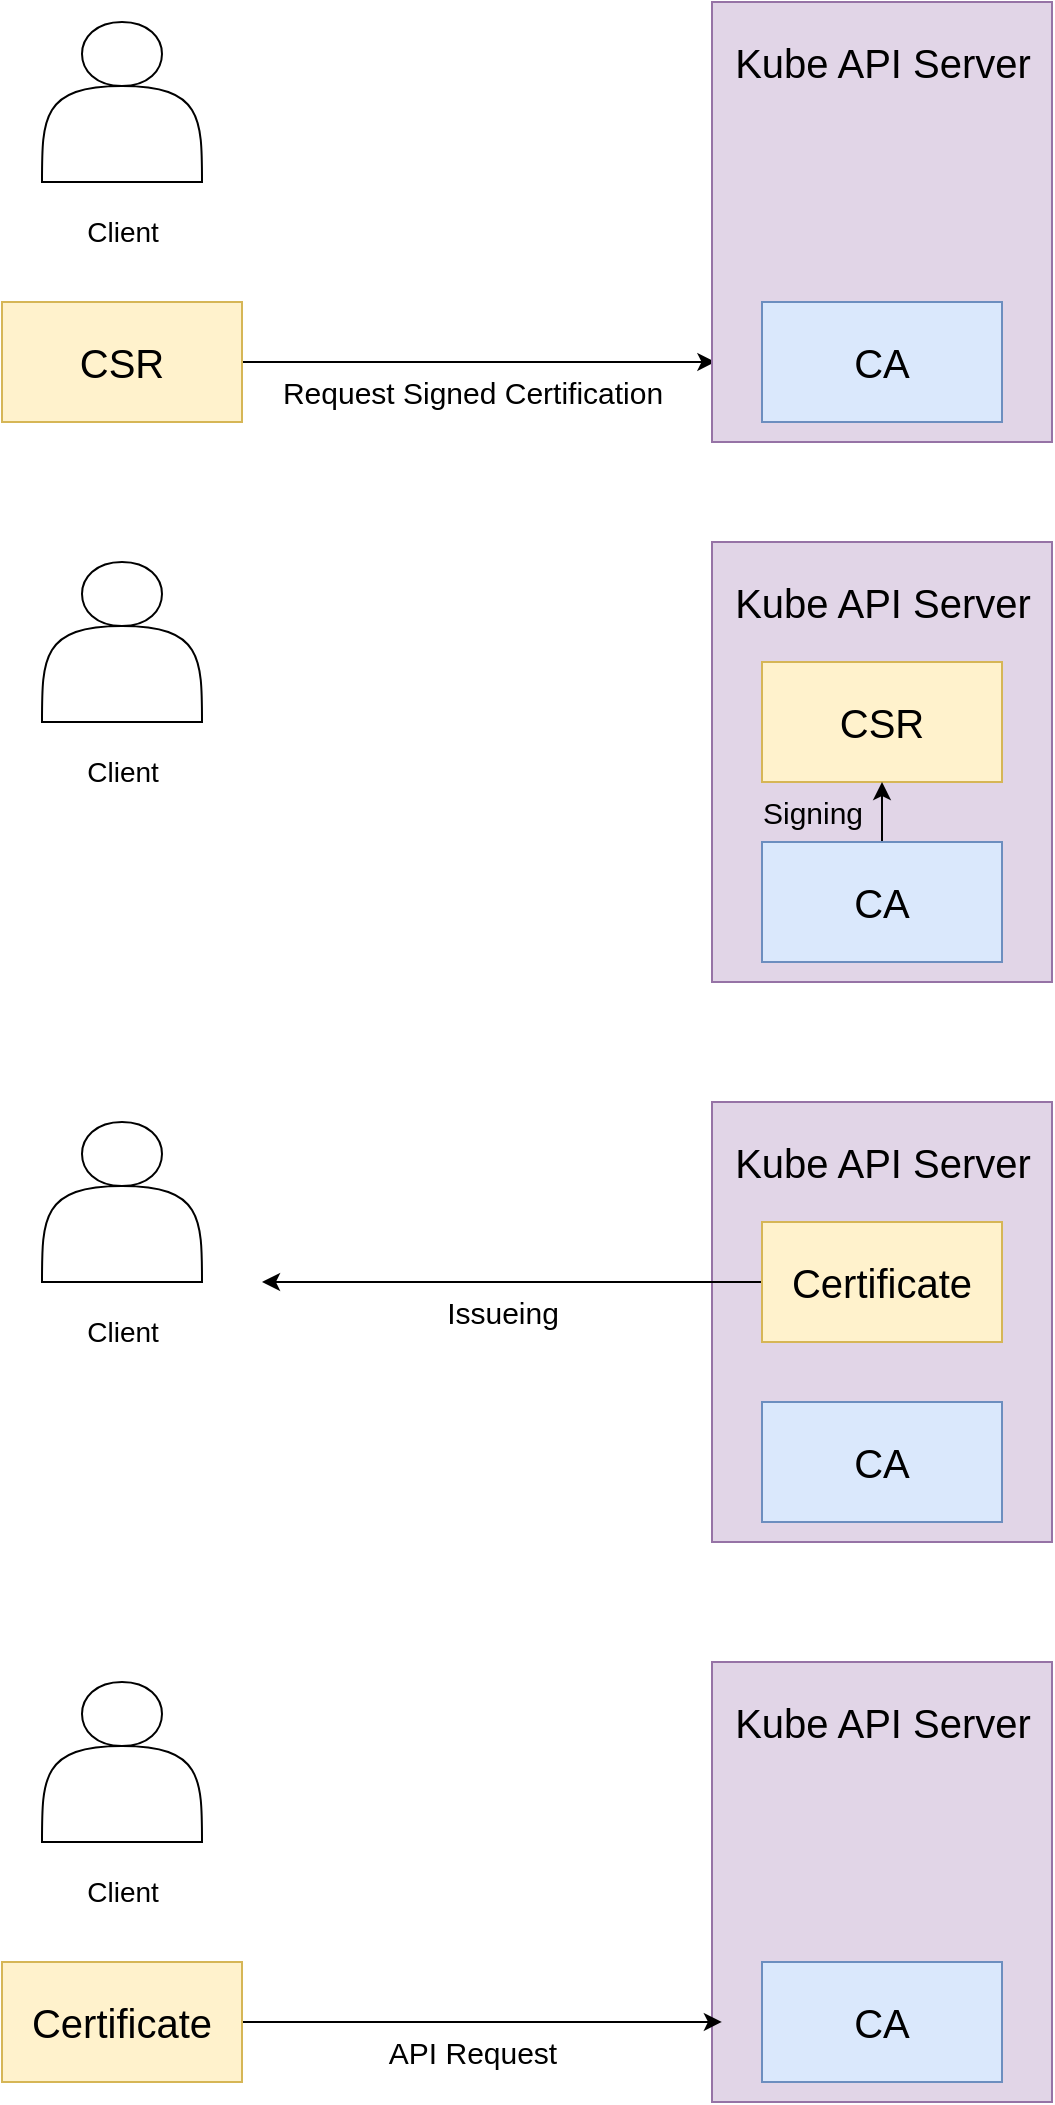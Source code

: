 <mxfile version="20.4.2" type="github">
  <diagram id="h2gcmPvjwXwlQ4TGfKZ5" name="페이지-1">
    <mxGraphModel dx="782" dy="436" grid="1" gridSize="10" guides="1" tooltips="1" connect="1" arrows="1" fold="1" page="1" pageScale="1" pageWidth="827" pageHeight="1169" math="0" shadow="0">
      <root>
        <mxCell id="0" />
        <mxCell id="1" parent="0" />
        <mxCell id="IPxKtV7yVm_dmG0t6wno-19" value="" style="rounded=0;whiteSpace=wrap;html=1;fontSize=14;fillColor=#e1d5e7;strokeColor=#9673a6;" vertex="1" parent="1">
          <mxGeometry x="465" y="320" width="170" height="220" as="geometry" />
        </mxCell>
        <mxCell id="IPxKtV7yVm_dmG0t6wno-7" style="edgeStyle=orthogonalEdgeStyle;rounded=0;orthogonalLoop=1;jettySize=auto;html=1;entryX=0.01;entryY=0.818;entryDx=0;entryDy=0;entryPerimeter=0;fontSize=20;" edge="1" parent="1" source="IPxKtV7yVm_dmG0t6wno-1" target="IPxKtV7yVm_dmG0t6wno-4">
          <mxGeometry relative="1" as="geometry">
            <Array as="points" />
          </mxGeometry>
        </mxCell>
        <mxCell id="IPxKtV7yVm_dmG0t6wno-1" value="&lt;font style=&quot;font-size: 20px;&quot;&gt;CSR&lt;/font&gt;" style="rounded=0;whiteSpace=wrap;html=1;fillColor=#fff2cc;strokeColor=#d6b656;" vertex="1" parent="1">
          <mxGeometry x="110" y="200" width="120" height="60" as="geometry" />
        </mxCell>
        <mxCell id="IPxKtV7yVm_dmG0t6wno-2" value="" style="shape=actor;whiteSpace=wrap;html=1;" vertex="1" parent="1">
          <mxGeometry x="130" y="60" width="80" height="80" as="geometry" />
        </mxCell>
        <mxCell id="IPxKtV7yVm_dmG0t6wno-3" value="Client" style="text;html=1;align=center;verticalAlign=middle;resizable=0;points=[];autosize=1;strokeColor=none;fillColor=none;fontSize=14;" vertex="1" parent="1">
          <mxGeometry x="140" y="150" width="60" height="30" as="geometry" />
        </mxCell>
        <mxCell id="IPxKtV7yVm_dmG0t6wno-4" value="" style="rounded=0;whiteSpace=wrap;html=1;fontSize=14;fillColor=#e1d5e7;strokeColor=#9673a6;" vertex="1" parent="1">
          <mxGeometry x="465" y="50" width="170" height="220" as="geometry" />
        </mxCell>
        <mxCell id="IPxKtV7yVm_dmG0t6wno-5" value="CA" style="rounded=0;whiteSpace=wrap;html=1;fontSize=20;fillColor=#dae8fc;strokeColor=#6c8ebf;" vertex="1" parent="1">
          <mxGeometry x="490" y="200" width="120" height="60" as="geometry" />
        </mxCell>
        <mxCell id="IPxKtV7yVm_dmG0t6wno-6" value="Kube API Server" style="text;html=1;align=center;verticalAlign=middle;resizable=0;points=[];autosize=1;strokeColor=none;fillColor=none;fontSize=20;" vertex="1" parent="1">
          <mxGeometry x="465" y="60" width="170" height="40" as="geometry" />
        </mxCell>
        <mxCell id="IPxKtV7yVm_dmG0t6wno-8" value="Request Signed Certification" style="text;html=1;align=center;verticalAlign=middle;resizable=0;points=[];autosize=1;strokeColor=none;fillColor=none;fontSize=15;" vertex="1" parent="1">
          <mxGeometry x="240" y="230" width="210" height="30" as="geometry" />
        </mxCell>
        <mxCell id="IPxKtV7yVm_dmG0t6wno-16" value="&lt;font style=&quot;font-size: 20px;&quot;&gt;CSR&lt;/font&gt;" style="rounded=0;whiteSpace=wrap;html=1;fillColor=#fff2cc;strokeColor=#d6b656;" vertex="1" parent="1">
          <mxGeometry x="490" y="380" width="120" height="60" as="geometry" />
        </mxCell>
        <mxCell id="IPxKtV7yVm_dmG0t6wno-17" value="" style="shape=actor;whiteSpace=wrap;html=1;" vertex="1" parent="1">
          <mxGeometry x="130" y="330" width="80" height="80" as="geometry" />
        </mxCell>
        <mxCell id="IPxKtV7yVm_dmG0t6wno-18" value="Client" style="text;html=1;align=center;verticalAlign=middle;resizable=0;points=[];autosize=1;strokeColor=none;fillColor=none;fontSize=14;" vertex="1" parent="1">
          <mxGeometry x="140" y="420" width="60" height="30" as="geometry" />
        </mxCell>
        <mxCell id="IPxKtV7yVm_dmG0t6wno-23" style="edgeStyle=orthogonalEdgeStyle;rounded=0;orthogonalLoop=1;jettySize=auto;html=1;entryX=0.5;entryY=1;entryDx=0;entryDy=0;fontSize=15;" edge="1" parent="1" source="IPxKtV7yVm_dmG0t6wno-20" target="IPxKtV7yVm_dmG0t6wno-16">
          <mxGeometry relative="1" as="geometry" />
        </mxCell>
        <mxCell id="IPxKtV7yVm_dmG0t6wno-20" value="CA" style="rounded=0;whiteSpace=wrap;html=1;fontSize=20;fillColor=#dae8fc;strokeColor=#6c8ebf;" vertex="1" parent="1">
          <mxGeometry x="490" y="470" width="120" height="60" as="geometry" />
        </mxCell>
        <mxCell id="IPxKtV7yVm_dmG0t6wno-21" value="Kube API Server" style="text;html=1;align=center;verticalAlign=middle;resizable=0;points=[];autosize=1;strokeColor=none;fillColor=none;fontSize=20;" vertex="1" parent="1">
          <mxGeometry x="465" y="330" width="170" height="40" as="geometry" />
        </mxCell>
        <mxCell id="IPxKtV7yVm_dmG0t6wno-25" value="Signing" style="text;html=1;align=center;verticalAlign=middle;resizable=0;points=[];autosize=1;strokeColor=none;fillColor=none;fontSize=15;" vertex="1" parent="1">
          <mxGeometry x="480" y="440" width="70" height="30" as="geometry" />
        </mxCell>
        <mxCell id="IPxKtV7yVm_dmG0t6wno-26" value="" style="rounded=0;whiteSpace=wrap;html=1;fontSize=14;fillColor=#e1d5e7;strokeColor=#9673a6;" vertex="1" parent="1">
          <mxGeometry x="465" y="600" width="170" height="220" as="geometry" />
        </mxCell>
        <mxCell id="IPxKtV7yVm_dmG0t6wno-34" style="edgeStyle=orthogonalEdgeStyle;rounded=0;orthogonalLoop=1;jettySize=auto;html=1;fontSize=15;" edge="1" parent="1" source="IPxKtV7yVm_dmG0t6wno-27">
          <mxGeometry relative="1" as="geometry">
            <mxPoint x="240" y="690" as="targetPoint" />
          </mxGeometry>
        </mxCell>
        <mxCell id="IPxKtV7yVm_dmG0t6wno-27" value="&lt;font style=&quot;font-size: 20px;&quot;&gt;Certificate&lt;/font&gt;" style="rounded=0;whiteSpace=wrap;html=1;fillColor=#fff2cc;strokeColor=#d6b656;" vertex="1" parent="1">
          <mxGeometry x="490" y="660" width="120" height="60" as="geometry" />
        </mxCell>
        <mxCell id="IPxKtV7yVm_dmG0t6wno-28" value="" style="shape=actor;whiteSpace=wrap;html=1;" vertex="1" parent="1">
          <mxGeometry x="130" y="610" width="80" height="80" as="geometry" />
        </mxCell>
        <mxCell id="IPxKtV7yVm_dmG0t6wno-29" value="Client" style="text;html=1;align=center;verticalAlign=middle;resizable=0;points=[];autosize=1;strokeColor=none;fillColor=none;fontSize=14;" vertex="1" parent="1">
          <mxGeometry x="140" y="700" width="60" height="30" as="geometry" />
        </mxCell>
        <mxCell id="IPxKtV7yVm_dmG0t6wno-31" value="CA" style="rounded=0;whiteSpace=wrap;html=1;fontSize=20;fillColor=#dae8fc;strokeColor=#6c8ebf;" vertex="1" parent="1">
          <mxGeometry x="490" y="750" width="120" height="60" as="geometry" />
        </mxCell>
        <mxCell id="IPxKtV7yVm_dmG0t6wno-32" value="Kube API Server" style="text;html=1;align=center;verticalAlign=middle;resizable=0;points=[];autosize=1;strokeColor=none;fillColor=none;fontSize=20;" vertex="1" parent="1">
          <mxGeometry x="465" y="610" width="170" height="40" as="geometry" />
        </mxCell>
        <mxCell id="IPxKtV7yVm_dmG0t6wno-35" value="Issueing" style="text;html=1;align=center;verticalAlign=middle;resizable=0;points=[];autosize=1;strokeColor=none;fillColor=none;fontSize=15;" vertex="1" parent="1">
          <mxGeometry x="320" y="690" width="80" height="30" as="geometry" />
        </mxCell>
        <mxCell id="IPxKtV7yVm_dmG0t6wno-36" value="" style="rounded=0;whiteSpace=wrap;html=1;fontSize=14;fillColor=#e1d5e7;strokeColor=#9673a6;" vertex="1" parent="1">
          <mxGeometry x="465" y="880" width="170" height="220" as="geometry" />
        </mxCell>
        <mxCell id="IPxKtV7yVm_dmG0t6wno-44" style="edgeStyle=orthogonalEdgeStyle;rounded=0;orthogonalLoop=1;jettySize=auto;html=1;exitX=1;exitY=0.5;exitDx=0;exitDy=0;entryX=0.029;entryY=0.818;entryDx=0;entryDy=0;entryPerimeter=0;fontSize=15;" edge="1" parent="1" source="IPxKtV7yVm_dmG0t6wno-38" target="IPxKtV7yVm_dmG0t6wno-36">
          <mxGeometry relative="1" as="geometry" />
        </mxCell>
        <mxCell id="IPxKtV7yVm_dmG0t6wno-38" value="&lt;font style=&quot;font-size: 20px;&quot;&gt;Certificate&lt;/font&gt;" style="rounded=0;whiteSpace=wrap;html=1;fillColor=#fff2cc;strokeColor=#d6b656;" vertex="1" parent="1">
          <mxGeometry x="110" y="1030" width="120" height="60" as="geometry" />
        </mxCell>
        <mxCell id="IPxKtV7yVm_dmG0t6wno-39" value="" style="shape=actor;whiteSpace=wrap;html=1;" vertex="1" parent="1">
          <mxGeometry x="130" y="890" width="80" height="80" as="geometry" />
        </mxCell>
        <mxCell id="IPxKtV7yVm_dmG0t6wno-40" value="Client" style="text;html=1;align=center;verticalAlign=middle;resizable=0;points=[];autosize=1;strokeColor=none;fillColor=none;fontSize=14;" vertex="1" parent="1">
          <mxGeometry x="140" y="980" width="60" height="30" as="geometry" />
        </mxCell>
        <mxCell id="IPxKtV7yVm_dmG0t6wno-41" value="CA" style="rounded=0;whiteSpace=wrap;html=1;fontSize=20;fillColor=#dae8fc;strokeColor=#6c8ebf;" vertex="1" parent="1">
          <mxGeometry x="490" y="1030" width="120" height="60" as="geometry" />
        </mxCell>
        <mxCell id="IPxKtV7yVm_dmG0t6wno-42" value="Kube API Server" style="text;html=1;align=center;verticalAlign=middle;resizable=0;points=[];autosize=1;strokeColor=none;fillColor=none;fontSize=20;" vertex="1" parent="1">
          <mxGeometry x="465" y="890" width="170" height="40" as="geometry" />
        </mxCell>
        <mxCell id="IPxKtV7yVm_dmG0t6wno-45" value="API Request" style="text;html=1;align=center;verticalAlign=middle;resizable=0;points=[];autosize=1;strokeColor=none;fillColor=none;fontSize=15;" vertex="1" parent="1">
          <mxGeometry x="290" y="1060" width="110" height="30" as="geometry" />
        </mxCell>
      </root>
    </mxGraphModel>
  </diagram>
</mxfile>
